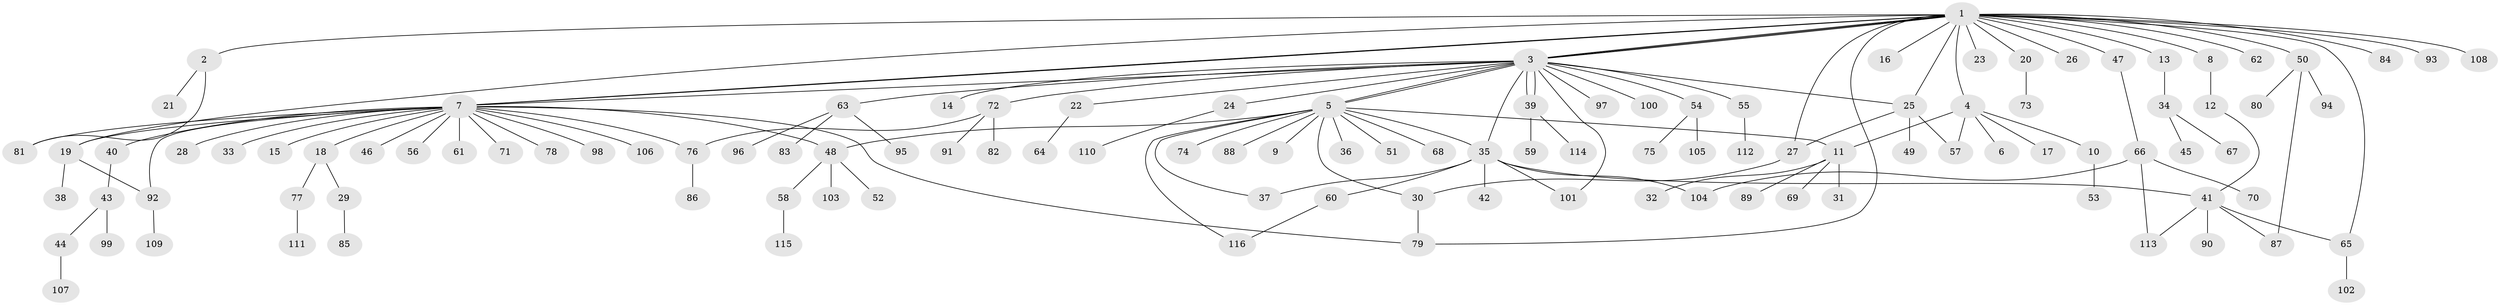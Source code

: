 // Generated by graph-tools (version 1.1) at 2025/49/03/09/25 03:49:56]
// undirected, 116 vertices, 142 edges
graph export_dot {
graph [start="1"]
  node [color=gray90,style=filled];
  1;
  2;
  3;
  4;
  5;
  6;
  7;
  8;
  9;
  10;
  11;
  12;
  13;
  14;
  15;
  16;
  17;
  18;
  19;
  20;
  21;
  22;
  23;
  24;
  25;
  26;
  27;
  28;
  29;
  30;
  31;
  32;
  33;
  34;
  35;
  36;
  37;
  38;
  39;
  40;
  41;
  42;
  43;
  44;
  45;
  46;
  47;
  48;
  49;
  50;
  51;
  52;
  53;
  54;
  55;
  56;
  57;
  58;
  59;
  60;
  61;
  62;
  63;
  64;
  65;
  66;
  67;
  68;
  69;
  70;
  71;
  72;
  73;
  74;
  75;
  76;
  77;
  78;
  79;
  80;
  81;
  82;
  83;
  84;
  85;
  86;
  87;
  88;
  89;
  90;
  91;
  92;
  93;
  94;
  95;
  96;
  97;
  98;
  99;
  100;
  101;
  102;
  103;
  104;
  105;
  106;
  107;
  108;
  109;
  110;
  111;
  112;
  113;
  114;
  115;
  116;
  1 -- 2;
  1 -- 3;
  1 -- 3;
  1 -- 3;
  1 -- 4;
  1 -- 7;
  1 -- 7;
  1 -- 8;
  1 -- 13;
  1 -- 16;
  1 -- 19;
  1 -- 20;
  1 -- 23;
  1 -- 25;
  1 -- 26;
  1 -- 27;
  1 -- 47;
  1 -- 50;
  1 -- 62;
  1 -- 65;
  1 -- 79;
  1 -- 84;
  1 -- 93;
  1 -- 108;
  2 -- 21;
  2 -- 81;
  3 -- 5;
  3 -- 5;
  3 -- 7;
  3 -- 14;
  3 -- 22;
  3 -- 24;
  3 -- 25;
  3 -- 35;
  3 -- 39;
  3 -- 39;
  3 -- 54;
  3 -- 55;
  3 -- 63;
  3 -- 72;
  3 -- 97;
  3 -- 100;
  3 -- 101;
  4 -- 6;
  4 -- 10;
  4 -- 11;
  4 -- 17;
  4 -- 57;
  5 -- 9;
  5 -- 11;
  5 -- 30;
  5 -- 35;
  5 -- 36;
  5 -- 37;
  5 -- 48;
  5 -- 51;
  5 -- 68;
  5 -- 74;
  5 -- 88;
  5 -- 116;
  7 -- 15;
  7 -- 18;
  7 -- 19;
  7 -- 28;
  7 -- 33;
  7 -- 40;
  7 -- 46;
  7 -- 48;
  7 -- 56;
  7 -- 61;
  7 -- 71;
  7 -- 76;
  7 -- 78;
  7 -- 79;
  7 -- 81;
  7 -- 92;
  7 -- 98;
  7 -- 106;
  8 -- 12;
  10 -- 53;
  11 -- 31;
  11 -- 32;
  11 -- 69;
  11 -- 89;
  12 -- 41;
  13 -- 34;
  18 -- 29;
  18 -- 77;
  19 -- 38;
  19 -- 92;
  20 -- 73;
  22 -- 64;
  24 -- 110;
  25 -- 27;
  25 -- 49;
  25 -- 57;
  27 -- 30;
  29 -- 85;
  30 -- 79;
  34 -- 45;
  34 -- 67;
  35 -- 37;
  35 -- 41;
  35 -- 42;
  35 -- 60;
  35 -- 101;
  35 -- 104;
  39 -- 59;
  39 -- 114;
  40 -- 43;
  41 -- 65;
  41 -- 87;
  41 -- 90;
  41 -- 113;
  43 -- 44;
  43 -- 99;
  44 -- 107;
  47 -- 66;
  48 -- 52;
  48 -- 58;
  48 -- 103;
  50 -- 80;
  50 -- 87;
  50 -- 94;
  54 -- 75;
  54 -- 105;
  55 -- 112;
  58 -- 115;
  60 -- 116;
  63 -- 83;
  63 -- 95;
  63 -- 96;
  65 -- 102;
  66 -- 70;
  66 -- 104;
  66 -- 113;
  72 -- 76;
  72 -- 82;
  72 -- 91;
  76 -- 86;
  77 -- 111;
  92 -- 109;
}
